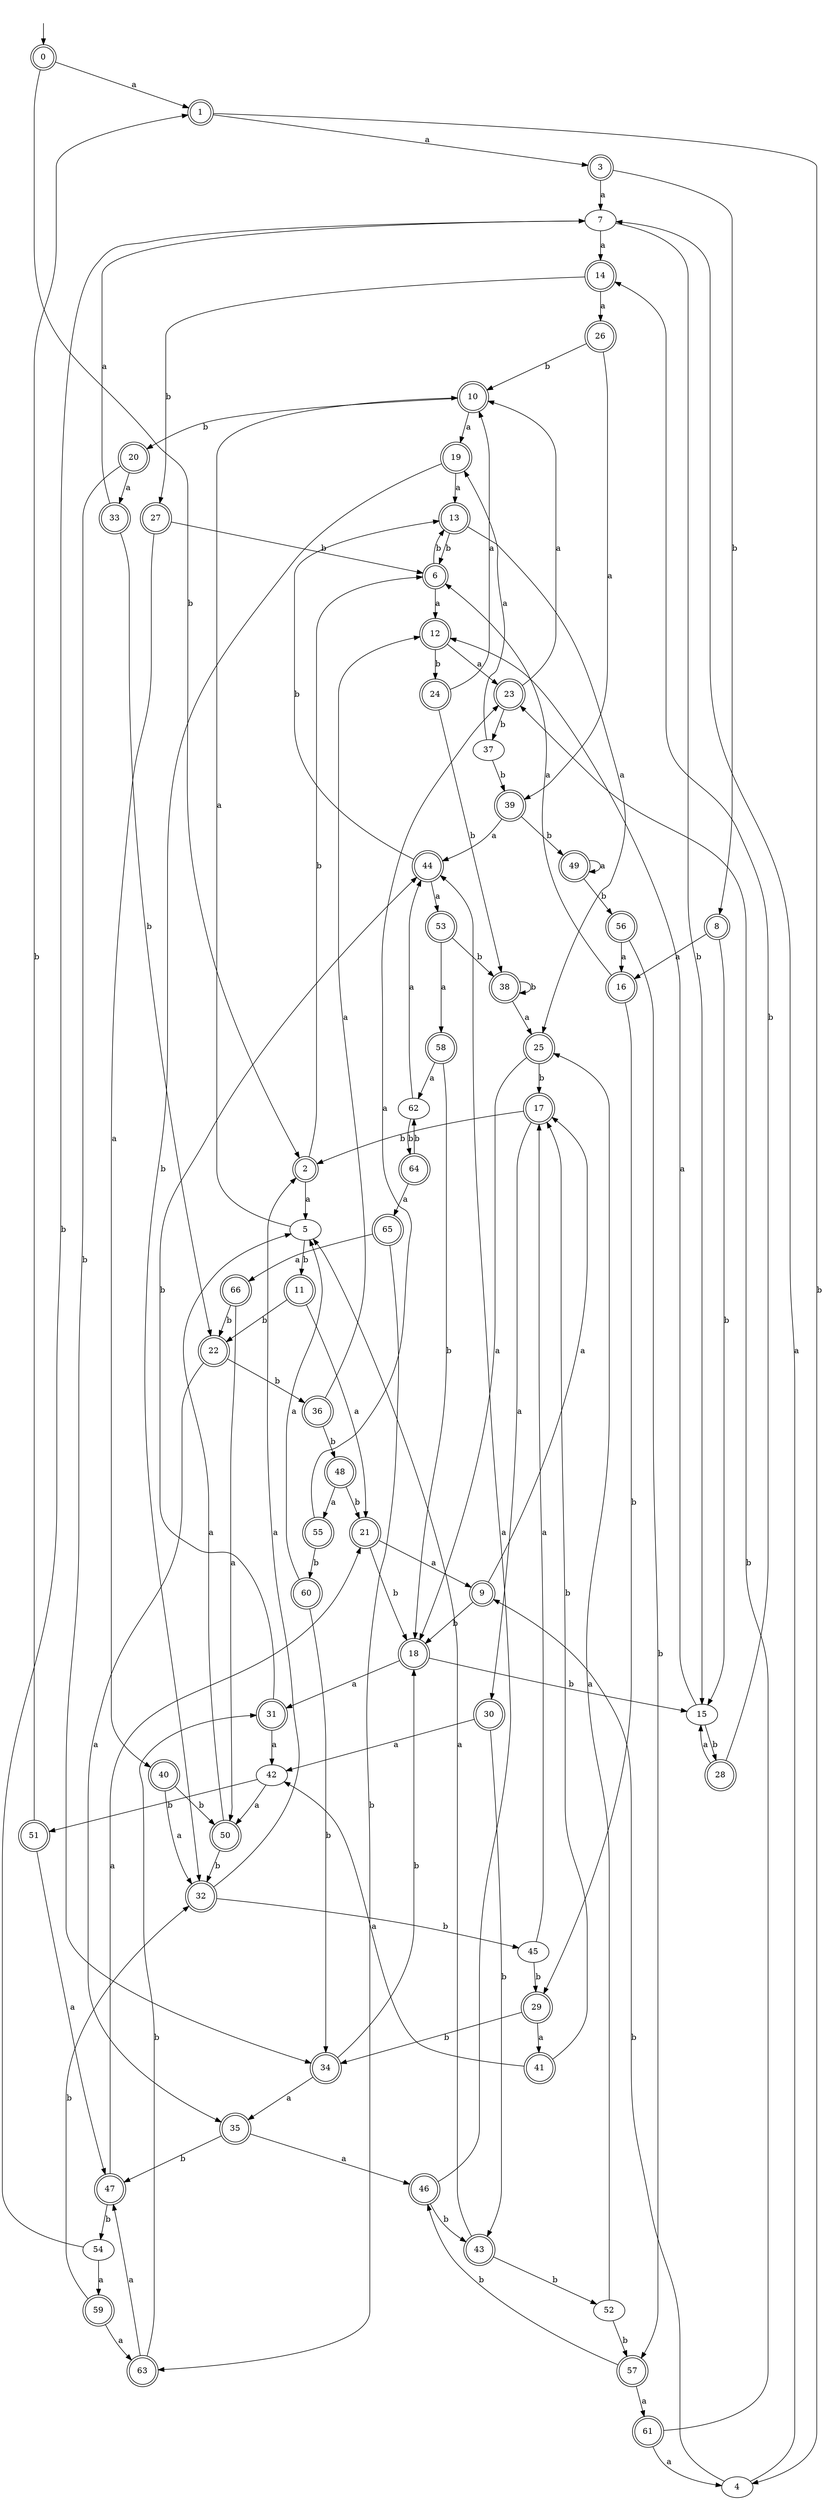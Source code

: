 digraph RandomDFA {
  __start0 [label="", shape=none];
  __start0 -> 0 [label=""];
  0 [shape=circle] [shape=doublecircle]
  0 -> 1 [label="a"]
  0 -> 2 [label="b"]
  1 [shape=doublecircle]
  1 -> 3 [label="a"]
  1 -> 4 [label="b"]
  2 [shape=doublecircle]
  2 -> 5 [label="a"]
  2 -> 6 [label="b"]
  3 [shape=doublecircle]
  3 -> 7 [label="a"]
  3 -> 8 [label="b"]
  4
  4 -> 7 [label="a"]
  4 -> 9 [label="b"]
  5
  5 -> 10 [label="a"]
  5 -> 11 [label="b"]
  6 [shape=doublecircle]
  6 -> 12 [label="a"]
  6 -> 13 [label="b"]
  7
  7 -> 14 [label="a"]
  7 -> 15 [label="b"]
  8 [shape=doublecircle]
  8 -> 16 [label="a"]
  8 -> 15 [label="b"]
  9 [shape=doublecircle]
  9 -> 17 [label="a"]
  9 -> 18 [label="b"]
  10 [shape=doublecircle]
  10 -> 19 [label="a"]
  10 -> 20 [label="b"]
  11 [shape=doublecircle]
  11 -> 21 [label="a"]
  11 -> 22 [label="b"]
  12 [shape=doublecircle]
  12 -> 23 [label="a"]
  12 -> 24 [label="b"]
  13 [shape=doublecircle]
  13 -> 25 [label="a"]
  13 -> 6 [label="b"]
  14 [shape=doublecircle]
  14 -> 26 [label="a"]
  14 -> 27 [label="b"]
  15
  15 -> 12 [label="a"]
  15 -> 28 [label="b"]
  16 [shape=doublecircle]
  16 -> 6 [label="a"]
  16 -> 29 [label="b"]
  17 [shape=doublecircle]
  17 -> 30 [label="a"]
  17 -> 2 [label="b"]
  18 [shape=doublecircle]
  18 -> 31 [label="a"]
  18 -> 15 [label="b"]
  19 [shape=doublecircle]
  19 -> 13 [label="a"]
  19 -> 32 [label="b"]
  20 [shape=doublecircle]
  20 -> 33 [label="a"]
  20 -> 34 [label="b"]
  21 [shape=doublecircle]
  21 -> 9 [label="a"]
  21 -> 18 [label="b"]
  22 [shape=doublecircle]
  22 -> 35 [label="a"]
  22 -> 36 [label="b"]
  23 [shape=doublecircle]
  23 -> 10 [label="a"]
  23 -> 37 [label="b"]
  24 [shape=doublecircle]
  24 -> 10 [label="a"]
  24 -> 38 [label="b"]
  25 [shape=doublecircle]
  25 -> 18 [label="a"]
  25 -> 17 [label="b"]
  26 [shape=doublecircle]
  26 -> 39 [label="a"]
  26 -> 10 [label="b"]
  27 [shape=doublecircle]
  27 -> 40 [label="a"]
  27 -> 6 [label="b"]
  28 [shape=doublecircle]
  28 -> 15 [label="a"]
  28 -> 14 [label="b"]
  29 [shape=doublecircle]
  29 -> 41 [label="a"]
  29 -> 34 [label="b"]
  30 [shape=doublecircle]
  30 -> 42 [label="a"]
  30 -> 43 [label="b"]
  31 [shape=doublecircle]
  31 -> 42 [label="a"]
  31 -> 44 [label="b"]
  32 [shape=doublecircle]
  32 -> 2 [label="a"]
  32 -> 45 [label="b"]
  33 [shape=doublecircle]
  33 -> 7 [label="a"]
  33 -> 22 [label="b"]
  34 [shape=doublecircle]
  34 -> 35 [label="a"]
  34 -> 18 [label="b"]
  35 [shape=doublecircle]
  35 -> 46 [label="a"]
  35 -> 47 [label="b"]
  36 [shape=doublecircle]
  36 -> 12 [label="a"]
  36 -> 48 [label="b"]
  37
  37 -> 19 [label="a"]
  37 -> 39 [label="b"]
  38 [shape=doublecircle]
  38 -> 25 [label="a"]
  38 -> 38 [label="b"]
  39 [shape=doublecircle]
  39 -> 44 [label="a"]
  39 -> 49 [label="b"]
  40 [shape=doublecircle]
  40 -> 32 [label="a"]
  40 -> 50 [label="b"]
  41 [shape=doublecircle]
  41 -> 42 [label="a"]
  41 -> 17 [label="b"]
  42
  42 -> 50 [label="a"]
  42 -> 51 [label="b"]
  43 [shape=doublecircle]
  43 -> 5 [label="a"]
  43 -> 52 [label="b"]
  44 [shape=doublecircle]
  44 -> 53 [label="a"]
  44 -> 13 [label="b"]
  45
  45 -> 17 [label="a"]
  45 -> 29 [label="b"]
  46 [shape=doublecircle]
  46 -> 44 [label="a"]
  46 -> 43 [label="b"]
  47 [shape=doublecircle]
  47 -> 21 [label="a"]
  47 -> 54 [label="b"]
  48 [shape=doublecircle]
  48 -> 55 [label="a"]
  48 -> 21 [label="b"]
  49 [shape=doublecircle]
  49 -> 49 [label="a"]
  49 -> 56 [label="b"]
  50 [shape=doublecircle]
  50 -> 5 [label="a"]
  50 -> 32 [label="b"]
  51 [shape=doublecircle]
  51 -> 47 [label="a"]
  51 -> 1 [label="b"]
  52
  52 -> 25 [label="a"]
  52 -> 57 [label="b"]
  53 [shape=doublecircle]
  53 -> 58 [label="a"]
  53 -> 38 [label="b"]
  54
  54 -> 59 [label="a"]
  54 -> 7 [label="b"]
  55 [shape=doublecircle]
  55 -> 23 [label="a"]
  55 -> 60 [label="b"]
  56 [shape=doublecircle]
  56 -> 16 [label="a"]
  56 -> 57 [label="b"]
  57 [shape=doublecircle]
  57 -> 61 [label="a"]
  57 -> 46 [label="b"]
  58 [shape=doublecircle]
  58 -> 62 [label="a"]
  58 -> 18 [label="b"]
  59 [shape=doublecircle]
  59 -> 63 [label="a"]
  59 -> 32 [label="b"]
  60 [shape=doublecircle]
  60 -> 5 [label="a"]
  60 -> 34 [label="b"]
  61 [shape=doublecircle]
  61 -> 4 [label="a"]
  61 -> 23 [label="b"]
  62
  62 -> 44 [label="a"]
  62 -> 64 [label="b"]
  63 [shape=doublecircle]
  63 -> 47 [label="a"]
  63 -> 31 [label="b"]
  64 [shape=doublecircle]
  64 -> 65 [label="a"]
  64 -> 62 [label="b"]
  65 [shape=doublecircle]
  65 -> 66 [label="a"]
  65 -> 63 [label="b"]
  66 [shape=doublecircle]
  66 -> 50 [label="a"]
  66 -> 22 [label="b"]
}
